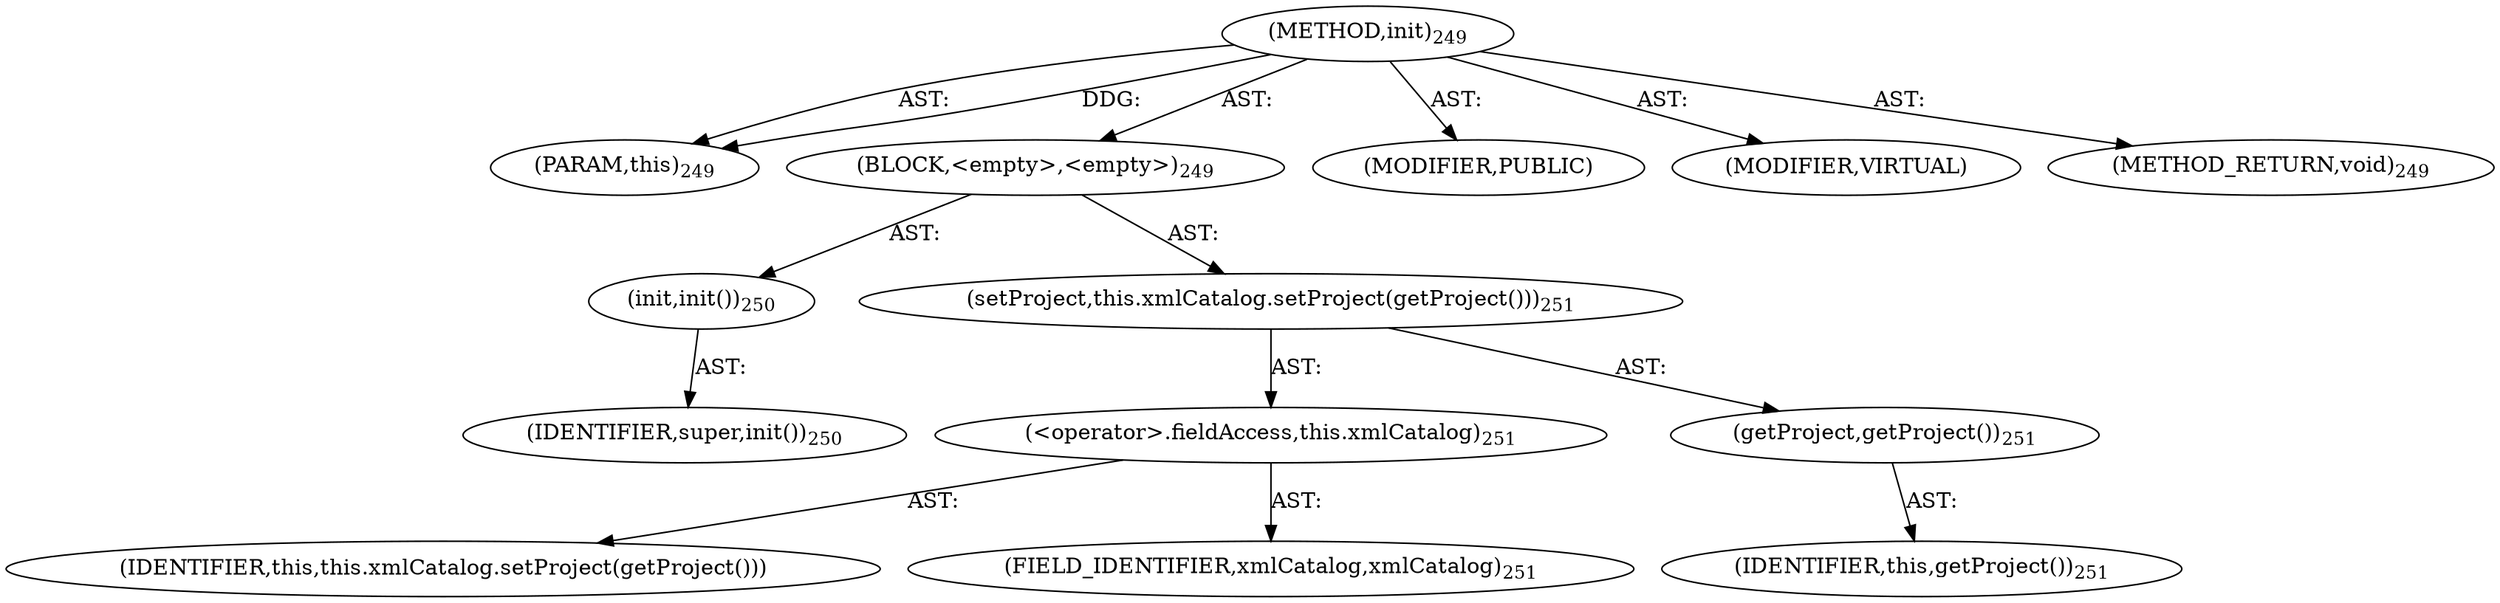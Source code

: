 digraph "init" {  
"111669149707" [label = <(METHOD,init)<SUB>249</SUB>> ]
"115964116996" [label = <(PARAM,this)<SUB>249</SUB>> ]
"25769803790" [label = <(BLOCK,&lt;empty&gt;,&lt;empty&gt;)<SUB>249</SUB>> ]
"30064771109" [label = <(init,init())<SUB>250</SUB>> ]
"68719476794" [label = <(IDENTIFIER,super,init())<SUB>250</SUB>> ]
"30064771110" [label = <(setProject,this.xmlCatalog.setProject(getProject()))<SUB>251</SUB>> ]
"30064771111" [label = <(&lt;operator&gt;.fieldAccess,this.xmlCatalog)<SUB>251</SUB>> ]
"68719476795" [label = <(IDENTIFIER,this,this.xmlCatalog.setProject(getProject()))> ]
"55834574863" [label = <(FIELD_IDENTIFIER,xmlCatalog,xmlCatalog)<SUB>251</SUB>> ]
"30064771112" [label = <(getProject,getProject())<SUB>251</SUB>> ]
"68719476745" [label = <(IDENTIFIER,this,getProject())<SUB>251</SUB>> ]
"133143986213" [label = <(MODIFIER,PUBLIC)> ]
"133143986214" [label = <(MODIFIER,VIRTUAL)> ]
"128849018891" [label = <(METHOD_RETURN,void)<SUB>249</SUB>> ]
  "111669149707" -> "115964116996"  [ label = "AST: "] 
  "111669149707" -> "25769803790"  [ label = "AST: "] 
  "111669149707" -> "133143986213"  [ label = "AST: "] 
  "111669149707" -> "133143986214"  [ label = "AST: "] 
  "111669149707" -> "128849018891"  [ label = "AST: "] 
  "25769803790" -> "30064771109"  [ label = "AST: "] 
  "25769803790" -> "30064771110"  [ label = "AST: "] 
  "30064771109" -> "68719476794"  [ label = "AST: "] 
  "30064771110" -> "30064771111"  [ label = "AST: "] 
  "30064771110" -> "30064771112"  [ label = "AST: "] 
  "30064771111" -> "68719476795"  [ label = "AST: "] 
  "30064771111" -> "55834574863"  [ label = "AST: "] 
  "30064771112" -> "68719476745"  [ label = "AST: "] 
  "111669149707" -> "115964116996"  [ label = "DDG: "] 
}
